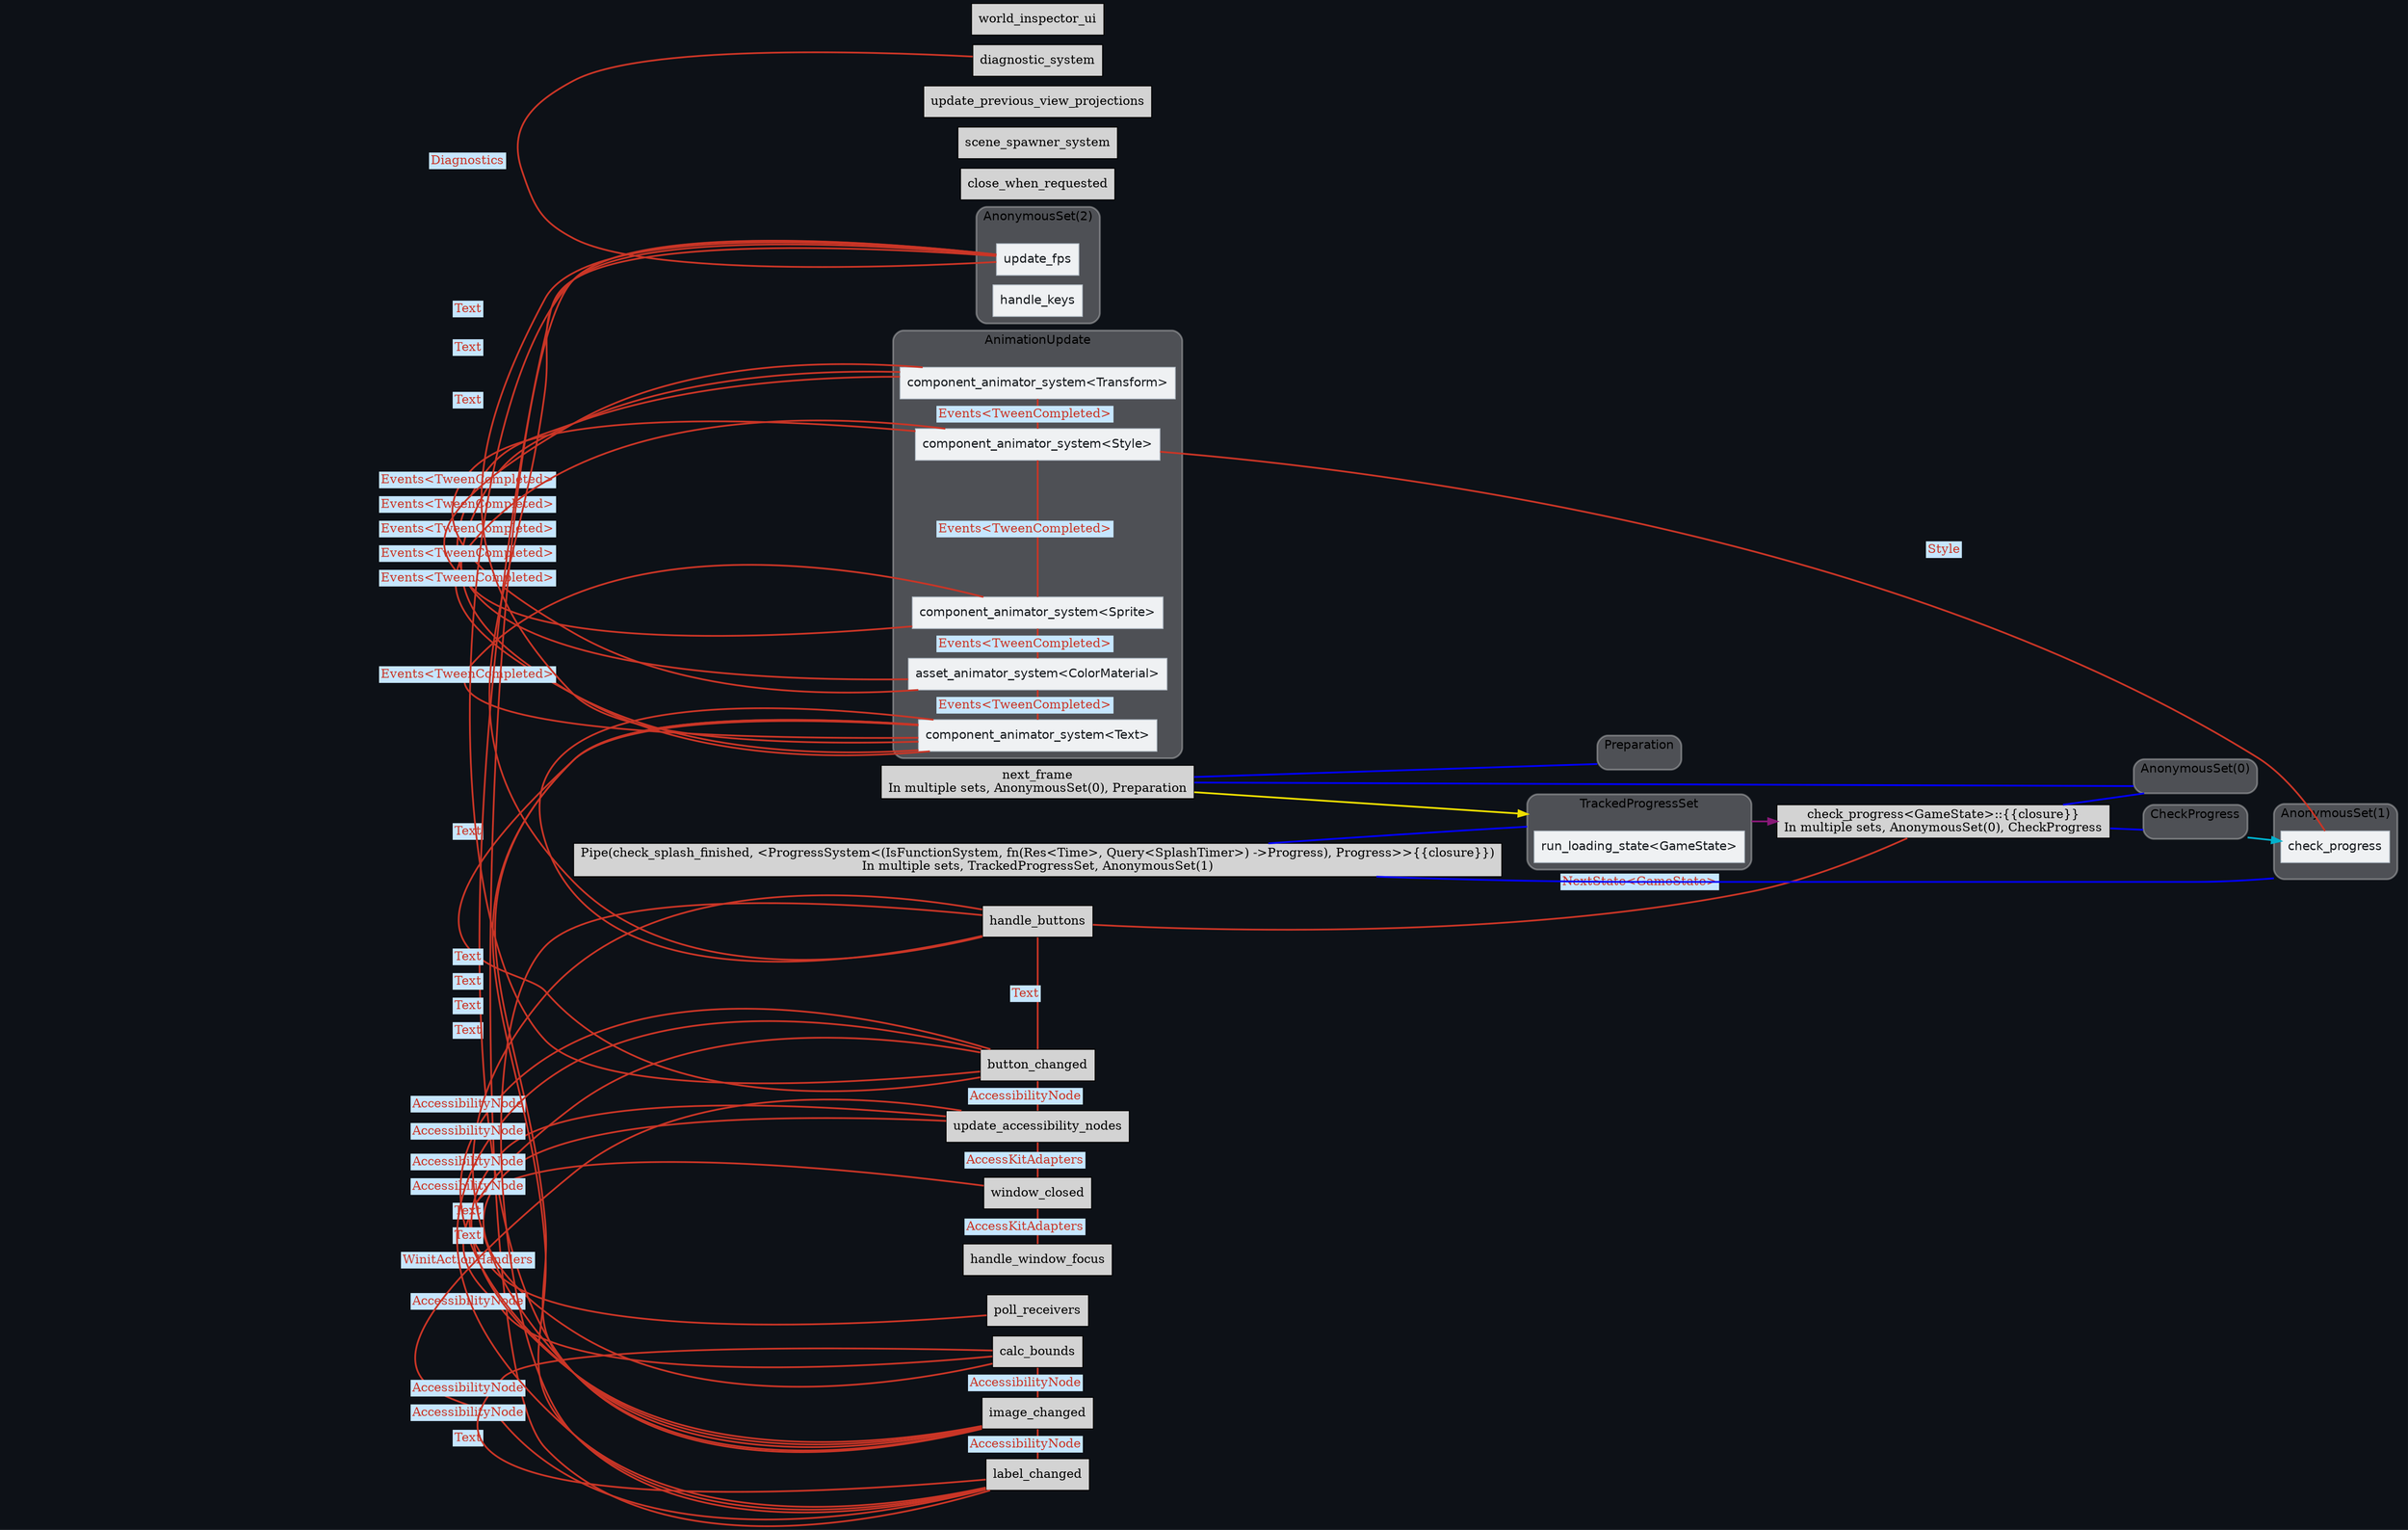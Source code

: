 digraph "" {
	"compound"="true";
	"splines"="spline";
	"rankdir"="LR";
	"bgcolor"="#0d1117";
	"fontname"="Helvetica";
	"nodesep"="0.15";
	edge ["penwidth"="2"];
	node ["shape"="box", "style"="filled"];
	subgraph "clusternode_Set(12)" {
		"style"="rounded,filled";
		"label"="AnimationUpdate";
		"tooltip"="AnimationUpdate";
		"fillcolor"="#ffffff44";
		"color"="#ffffff50";
		"penwidth"="2";
		"set_marker_node_Set(12)" ["style"="invis", "label"="", "height"="0", "shape"="point"]
		"node_System(11)" ["label"="component_animator_system<Transform>", "tooltip"="bevy_tweening::plugin::component_animator_system<bevy_transform::components::transform::Transform>", "fillcolor"="#eff1f3", "fontname"="Helvetica", "fontcolor"="#15191d", "color"="#b4bec7", "penwidth"="1"]
		"node_System(12)" ["label"="component_animator_system<Style>", "tooltip"="bevy_tweening::plugin::component_animator_system<bevy_ui::ui_node::Style>", "fillcolor"="#eff1f3", "fontname"="Helvetica", "fontcolor"="#15191d", "color"="#b4bec7", "penwidth"="1"]
		"node_System(13)" ["label"="component_animator_system<Sprite>", "tooltip"="bevy_tweening::plugin::component_animator_system<bevy_sprite::sprite::Sprite>", "fillcolor"="#eff1f3", "fontname"="Helvetica", "fontcolor"="#15191d", "color"="#b4bec7", "penwidth"="1"]
		"node_System(14)" ["label"="asset_animator_system<ColorMaterial>", "tooltip"="bevy_tweening::plugin::asset_animator_system<bevy_sprite::mesh2d::color_material::ColorMaterial>", "fillcolor"="#eff1f3", "fontname"="Helvetica", "fontcolor"="#15191d", "color"="#b4bec7", "penwidth"="1"]
		"node_System(15)" ["label"="component_animator_system<Text>", "tooltip"="bevy_tweening::plugin::component_animator_system<bevy_text::text::Text>", "fillcolor"="#eff1f3", "fontname"="Helvetica", "fontcolor"="#15191d", "color"="#b4bec7", "penwidth"="1"]
	}
	
	subgraph "clusternode_Set(18)" {
		"style"="rounded,filled";
		"label"="TrackedProgressSet";
		"tooltip"="TrackedProgressSet";
		"fillcolor"="#ffffff44";
		"color"="#ffffff50";
		"penwidth"="2";
		"set_marker_node_Set(18)" ["style"="invis", "label"="", "height"="0", "shape"="point"]
		"node_System(16)" ["label"="run_loading_state<GameState>", "tooltip"="bevy_asset_loader::loading_state::systems::run_loading_state<hello_bevy::GameState>", "fillcolor"="#eff1f3", "fontname"="Helvetica", "fontcolor"="#15191d", "color"="#b4bec7", "penwidth"="1"]
	}
	
	subgraph "clusternode_Set(19)" {
		"style"="rounded,filled";
		"label"="AnonymousSet(0)";
		"tooltip"="AnonymousSet(0)";
		"fillcolor"="#ffffff44";
		"color"="#ffffff50";
		"penwidth"="2";
		"set_marker_node_Set(19)" ["style"="invis", "label"="", "height"="0", "shape"="point"]
	}
	
	subgraph "clusternode_Set(21)" {
		"style"="rounded,filled";
		"label"="Preparation";
		"tooltip"="Preparation";
		"fillcolor"="#ffffff44";
		"color"="#ffffff50";
		"penwidth"="2";
		"set_marker_node_Set(21)" ["style"="invis", "label"="", "height"="0", "shape"="point"]
	}
	
	subgraph "clusternode_Set(23)" {
		"style"="rounded,filled";
		"label"="CheckProgress";
		"tooltip"="CheckProgress";
		"fillcolor"="#ffffff44";
		"color"="#ffffff50";
		"penwidth"="2";
		"set_marker_node_Set(23)" ["style"="invis", "label"="", "height"="0", "shape"="point"]
	}
	
	subgraph "clusternode_Set(24)" {
		"style"="rounded,filled";
		"label"="AnonymousSet(1)";
		"tooltip"="AnonymousSet(1)";
		"fillcolor"="#ffffff44";
		"color"="#ffffff50";
		"penwidth"="2";
		"set_marker_node_Set(24)" ["style"="invis", "label"="", "height"="0", "shape"="point"]
		"node_System(20)" ["label"="check_progress", "tooltip"="hello_bevy::load::check_progress", "fillcolor"="#eff1f3", "fontname"="Helvetica", "fontcolor"="#15191d", "color"="#b4bec7", "penwidth"="1"]
	}
	
	subgraph "clusternode_Set(31)" {
		"style"="rounded,filled";
		"label"="AnonymousSet(2)";
		"tooltip"="AnonymousSet(2)";
		"fillcolor"="#ffffff44";
		"color"="#ffffff50";
		"penwidth"="2";
		"set_marker_node_Set(31)" ["style"="invis", "label"="", "height"="0", "shape"="point"]
		"node_System(24)" ["label"="update_fps", "tooltip"="hello_bevy::debug::only_in_debug::update_fps", "fillcolor"="#eff1f3", "fontname"="Helvetica", "fontcolor"="#15191d", "color"="#b4bec7", "penwidth"="1"]
		"node_System(25)" ["label"="handle_keys", "tooltip"="hello_bevy::debug::only_in_debug::handle_keys", "fillcolor"="#eff1f3", "fontname"="Helvetica", "fontcolor"="#15191d", "color"="#b4bec7", "penwidth"="1"]
	}
	
	"node_System(0)" ["label"="close_when_requested", "tooltip"="bevy_window::system::close_when_requested"]
	"node_System(1)" ["label"="scene_spawner_system", "tooltip"="bevy_scene::scene_spawner::scene_spawner_system"]
	"node_System(2)" ["label"="handle_window_focus", "tooltip"="bevy_winit::accessibility::handle_window_focus"]
	"node_System(3)" ["label"="window_closed", "tooltip"="bevy_winit::accessibility::window_closed"]
	"node_System(4)" ["label"="poll_receivers", "tooltip"="bevy_winit::accessibility::poll_receivers"]
	"node_System(5)" ["label"="update_accessibility_nodes", "tooltip"="bevy_winit::accessibility::update_accessibility_nodes"]
	"node_System(6)" ["label"="calc_bounds", "tooltip"="bevy_ui::accessibility::calc_bounds"]
	"node_System(7)" ["label"="button_changed", "tooltip"="bevy_ui::accessibility::button_changed"]
	"node_System(8)" ["label"="image_changed", "tooltip"="bevy_ui::accessibility::image_changed"]
	"node_System(9)" ["label"="label_changed", "tooltip"="bevy_ui::accessibility::label_changed"]
	"node_System(10)" ["label"="update_previous_view_projections", "tooltip"="bevy_pbr::prepass::update_previous_view_projections"]
	"node_System(21)" ["label"="handle_buttons", "tooltip"="hello_bevy::menu::handle_buttons"]
	"node_System(22)" ["label"="diagnostic_system", "tooltip"="bevy_diagnostic::frame_time_diagnostics_plugin::FrameTimeDiagnosticsPlugin::diagnostic_system"]
	"node_System(23)" ["label"="world_inspector_ui", "tooltip"="bevy_inspector_egui::quick::world_inspector_ui"]
	"node_System(17)" -> "set_marker_node_Set(19)" ["dir"="none", "color"="blue", "lhead"="clusternode_Set(19)"]
	"node_System(17)" -> "set_marker_node_Set(21)" ["dir"="none", "color"="blue", "lhead"="clusternode_Set(21)"]
	"node_System(17)" ["label"="next_frame
In multiple sets, AnonymousSet(0), Preparation", "tooltip"="iyes_progress::next_frame"]
	"node_System(18)" -> "set_marker_node_Set(19)" ["dir"="none", "color"="blue", "lhead"="clusternode_Set(19)"]
	"node_System(18)" -> "set_marker_node_Set(23)" ["dir"="none", "color"="blue", "lhead"="clusternode_Set(23)"]
	"node_System(18)" ["label"="check_progress<GameState>::{{closure}}
In multiple sets, AnonymousSet(0), CheckProgress", "tooltip"="iyes_progress::check_progress<hello_bevy::GameState>::{{closure}}"]
	"node_System(19)" -> "set_marker_node_Set(18)" ["dir"="none", "color"="blue", "lhead"="clusternode_Set(18)"]
	"node_System(19)" -> "set_marker_node_Set(24)" ["dir"="none", "color"="blue", "lhead"="clusternode_Set(24)"]
	"node_System(19)" ["label"="Pipe(check_splash_finished, <ProgressSystem<(IsFunctionSystem, fn(Res<Time>, Query<SplashTimer>) ->Progress), Progress>>{{closure}})
In multiple sets, TrackedProgressSet, AnonymousSet(1)", "tooltip"="Pipe(hello_bevy::load::check_splash_finished, <hello_bevy::load::check_splash_finished as iyes_progress::ProgressSystem<(bevy_ecs::system::function_system::IsFunctionSystem, fn(bevy_ecs::change_detection::Res<bevy_time::time::Time>, bevy_ecs::system::query::Query<&mut hello_bevy::load::SplashTimer>) -> iyes_progress::Progress), iyes_progress::Progress>>::track_progress::{{closure}})"]
	"node_System(17)" -> "set_marker_node_Set(18)" ["lhead"="clusternode_Set(18)", "ltail"="", "tooltip"="next_frame → TrackedProgressSet", "color"="#eede00"]
	"set_marker_node_Set(18)" -> "node_System(18)" ["lhead"="", "ltail"="clusternode_Set(18)", "tooltip"="TrackedProgressSet → check_progress<GameState>::{{closure}}", "color"="#881877"]
	"set_marker_node_Set(23)" -> "node_System(20)" ["lhead"="", "ltail"="clusternode_Set(23)", "tooltip"="CheckProgress → check_progress", "color"="#00b0cc"]
	"node_System(3)" -> "node_System(2)" ["dir"="none", "constraint"="false", "color"="#c93526", "fontcolor"="#c93526", "label"=<<table border="0" cellborder="0"><tr><td bgcolor="#c6e6ff">AccessKitAdapters</td></tr></table>>, "labeltooltip"="window_closed — handle_window_focus"]
	"node_System(4)" -> "node_System(3)" ["dir"="none", "constraint"="false", "color"="#c93526", "fontcolor"="#c93526", "label"=<<table border="0" cellborder="0"><tr><td bgcolor="#c6e6ff">WinitActionHandlers</td></tr></table>>, "labeltooltip"="poll_receivers — window_closed"]
	"node_System(5)" -> "node_System(3)" ["dir"="none", "constraint"="false", "color"="#c93526", "fontcolor"="#c93526", "label"=<<table border="0" cellborder="0"><tr><td bgcolor="#c6e6ff">AccessKitAdapters</td></tr></table>>, "labeltooltip"="update_accessibility_nodes — window_closed"]
	"node_System(6)" -> "node_System(5)" ["dir"="none", "constraint"="false", "color"="#c93526", "fontcolor"="#c93526", "label"=<<table border="0" cellborder="0"><tr><td bgcolor="#c6e6ff">AccessibilityNode</td></tr></table>>, "labeltooltip"="calc_bounds — update_accessibility_nodes"]
	"node_System(7)" -> "node_System(5)" ["dir"="none", "constraint"="false", "color"="#c93526", "fontcolor"="#c93526", "label"=<<table border="0" cellborder="0"><tr><td bgcolor="#c6e6ff">AccessibilityNode</td></tr></table>>, "labeltooltip"="button_changed — update_accessibility_nodes"]
	"node_System(7)" -> "node_System(6)" ["dir"="none", "constraint"="false", "color"="#c93526", "fontcolor"="#c93526", "label"=<<table border="0" cellborder="0"><tr><td bgcolor="#c6e6ff">AccessibilityNode</td></tr></table>>, "labeltooltip"="button_changed — calc_bounds"]
	"node_System(7)" -> "node_System(15)" ["dir"="none", "constraint"="false", "color"="#c93526", "fontcolor"="#c93526", "label"=<<table border="0" cellborder="0"><tr><td bgcolor="#c6e6ff">Text</td></tr></table>>, "labeltooltip"="button_changed — component_animator_system<Text>"]
	"node_System(7)" -> "node_System(21)" ["dir"="none", "constraint"="false", "color"="#c93526", "fontcolor"="#c93526", "label"=<<table border="0" cellborder="0"><tr><td bgcolor="#c6e6ff">Text</td></tr></table>>, "labeltooltip"="button_changed — handle_buttons"]
	"node_System(8)" -> "node_System(5)" ["dir"="none", "constraint"="false", "color"="#c93526", "fontcolor"="#c93526", "label"=<<table border="0" cellborder="0"><tr><td bgcolor="#c6e6ff">AccessibilityNode</td></tr></table>>, "labeltooltip"="image_changed — update_accessibility_nodes"]
	"node_System(8)" -> "node_System(6)" ["dir"="none", "constraint"="false", "color"="#c93526", "fontcolor"="#c93526", "label"=<<table border="0" cellborder="0"><tr><td bgcolor="#c6e6ff">AccessibilityNode</td></tr></table>>, "labeltooltip"="image_changed — calc_bounds"]
	"node_System(8)" -> "node_System(7)" ["dir"="none", "constraint"="false", "color"="#c93526", "fontcolor"="#c93526", "label"=<<table border="0" cellborder="0"><tr><td bgcolor="#c6e6ff">AccessibilityNode</td></tr></table>>, "labeltooltip"="image_changed — button_changed"]
	"node_System(8)" -> "node_System(15)" ["dir"="none", "constraint"="false", "color"="#c93526", "fontcolor"="#c93526", "label"=<<table border="0" cellborder="0"><tr><td bgcolor="#c6e6ff">Text</td></tr></table>>, "labeltooltip"="image_changed — component_animator_system<Text>"]
	"node_System(8)" -> "node_System(21)" ["dir"="none", "constraint"="false", "color"="#c93526", "fontcolor"="#c93526", "label"=<<table border="0" cellborder="0"><tr><td bgcolor="#c6e6ff">Text</td></tr></table>>, "labeltooltip"="image_changed — handle_buttons"]
	"node_System(9)" -> "node_System(5)" ["dir"="none", "constraint"="false", "color"="#c93526", "fontcolor"="#c93526", "label"=<<table border="0" cellborder="0"><tr><td bgcolor="#c6e6ff">AccessibilityNode</td></tr></table>>, "labeltooltip"="label_changed — update_accessibility_nodes"]
	"node_System(9)" -> "node_System(6)" ["dir"="none", "constraint"="false", "color"="#c93526", "fontcolor"="#c93526", "label"=<<table border="0" cellborder="0"><tr><td bgcolor="#c6e6ff">AccessibilityNode</td></tr></table>>, "labeltooltip"="label_changed — calc_bounds"]
	"node_System(9)" -> "node_System(7)" ["dir"="none", "constraint"="false", "color"="#c93526", "fontcolor"="#c93526", "label"=<<table border="0" cellborder="0"><tr><td bgcolor="#c6e6ff">AccessibilityNode</td></tr></table>>, "labeltooltip"="label_changed — button_changed"]
	"node_System(9)" -> "node_System(8)" ["dir"="none", "constraint"="false", "color"="#c93526", "fontcolor"="#c93526", "label"=<<table border="0" cellborder="0"><tr><td bgcolor="#c6e6ff">AccessibilityNode</td></tr></table>>, "labeltooltip"="label_changed — image_changed"]
	"node_System(9)" -> "node_System(15)" ["dir"="none", "constraint"="false", "color"="#c93526", "fontcolor"="#c93526", "label"=<<table border="0" cellborder="0"><tr><td bgcolor="#c6e6ff">Text</td></tr></table>>, "labeltooltip"="label_changed — component_animator_system<Text>"]
	"node_System(9)" -> "node_System(21)" ["dir"="none", "constraint"="false", "color"="#c93526", "fontcolor"="#c93526", "label"=<<table border="0" cellborder="0"><tr><td bgcolor="#c6e6ff">Text</td></tr></table>>, "labeltooltip"="label_changed — handle_buttons"]
	"node_System(11)" -> "node_System(14)" ["dir"="none", "constraint"="false", "color"="#c93526", "fontcolor"="#c93526", "label"=<<table border="0" cellborder="0"><tr><td bgcolor="#c6e6ff">Events&lt;TweenCompleted&gt;</td></tr></table>>, "labeltooltip"="component_animator_system<Transform> — asset_animator_system<ColorMaterial>"]
	"node_System(11)" -> "node_System(15)" ["dir"="none", "constraint"="false", "color"="#c93526", "fontcolor"="#c93526", "label"=<<table border="0" cellborder="0"><tr><td bgcolor="#c6e6ff">Events&lt;TweenCompleted&gt;</td></tr></table>>, "labeltooltip"="component_animator_system<Transform> — component_animator_system<Text>"]
	"node_System(12)" -> "node_System(11)" ["dir"="none", "constraint"="false", "color"="#c93526", "fontcolor"="#c93526", "label"=<<table border="0" cellborder="0"><tr><td bgcolor="#c6e6ff">Events&lt;TweenCompleted&gt;</td></tr></table>>, "labeltooltip"="component_animator_system<Style> — component_animator_system<Transform>"]
	"node_System(12)" -> "node_System(13)" ["dir"="none", "constraint"="false", "color"="#c93526", "fontcolor"="#c93526", "label"=<<table border="0" cellborder="0"><tr><td bgcolor="#c6e6ff">Events&lt;TweenCompleted&gt;</td></tr></table>>, "labeltooltip"="component_animator_system<Style> — component_animator_system<Sprite>"]
	"node_System(12)" -> "node_System(14)" ["dir"="none", "constraint"="false", "color"="#c93526", "fontcolor"="#c93526", "label"=<<table border="0" cellborder="0"><tr><td bgcolor="#c6e6ff">Events&lt;TweenCompleted&gt;</td></tr></table>>, "labeltooltip"="component_animator_system<Style> — asset_animator_system<ColorMaterial>"]
	"node_System(12)" -> "node_System(15)" ["dir"="none", "constraint"="false", "color"="#c93526", "fontcolor"="#c93526", "label"=<<table border="0" cellborder="0"><tr><td bgcolor="#c6e6ff">Events&lt;TweenCompleted&gt;</td></tr></table>>, "labeltooltip"="component_animator_system<Style> — component_animator_system<Text>"]
	"node_System(12)" -> "node_System(20)" ["dir"="none", "constraint"="false", "color"="#c93526", "fontcolor"="#c93526", "label"=<<table border="0" cellborder="0"><tr><td bgcolor="#c6e6ff">Style</td></tr></table>>, "labeltooltip"="component_animator_system<Style> — check_progress"]
	"node_System(13)" -> "node_System(11)" ["dir"="none", "constraint"="false", "color"="#c93526", "fontcolor"="#c93526", "label"=<<table border="0" cellborder="0"><tr><td bgcolor="#c6e6ff">Events&lt;TweenCompleted&gt;</td></tr></table>>, "labeltooltip"="component_animator_system<Sprite> — component_animator_system<Transform>"]
	"node_System(13)" -> "node_System(14)" ["dir"="none", "constraint"="false", "color"="#c93526", "fontcolor"="#c93526", "label"=<<table border="0" cellborder="0"><tr><td bgcolor="#c6e6ff">Events&lt;TweenCompleted&gt;</td></tr></table>>, "labeltooltip"="component_animator_system<Sprite> — asset_animator_system<ColorMaterial>"]
	"node_System(13)" -> "node_System(15)" ["dir"="none", "constraint"="false", "color"="#c93526", "fontcolor"="#c93526", "label"=<<table border="0" cellborder="0"><tr><td bgcolor="#c6e6ff">Events&lt;TweenCompleted&gt;</td></tr></table>>, "labeltooltip"="component_animator_system<Sprite> — component_animator_system<Text>"]
	"node_System(14)" -> "node_System(15)" ["dir"="none", "constraint"="false", "color"="#c93526", "fontcolor"="#c93526", "label"=<<table border="0" cellborder="0"><tr><td bgcolor="#c6e6ff">Events&lt;TweenCompleted&gt;</td></tr></table>>, "labeltooltip"="asset_animator_system<ColorMaterial> — component_animator_system<Text>"]
	"node_System(15)" -> "node_System(21)" ["dir"="none", "constraint"="false", "color"="#c93526", "fontcolor"="#c93526", "label"=<<table border="0" cellborder="0"><tr><td bgcolor="#c6e6ff">Text</td></tr></table>>, "labeltooltip"="component_animator_system<Text> — handle_buttons"]
	"node_System(18)" -> "node_System(21)" ["dir"="none", "constraint"="false", "color"="#c93526", "fontcolor"="#c93526", "label"=<<table border="0" cellborder="0"><tr><td bgcolor="#c6e6ff">NextState&lt;GameState&gt;</td></tr></table>>, "labeltooltip"="check_progress<GameState>::{{closure}} — handle_buttons"]
	"node_System(24)" -> "node_System(7)" ["dir"="none", "constraint"="false", "color"="#c93526", "fontcolor"="#c93526", "label"=<<table border="0" cellborder="0"><tr><td bgcolor="#c6e6ff">Text</td></tr></table>>, "labeltooltip"="update_fps — button_changed"]
	"node_System(24)" -> "node_System(8)" ["dir"="none", "constraint"="false", "color"="#c93526", "fontcolor"="#c93526", "label"=<<table border="0" cellborder="0"><tr><td bgcolor="#c6e6ff">Text</td></tr></table>>, "labeltooltip"="update_fps — image_changed"]
	"node_System(24)" -> "node_System(9)" ["dir"="none", "constraint"="false", "color"="#c93526", "fontcolor"="#c93526", "label"=<<table border="0" cellborder="0"><tr><td bgcolor="#c6e6ff">Text</td></tr></table>>, "labeltooltip"="update_fps — label_changed"]
	"node_System(24)" -> "node_System(15)" ["dir"="none", "constraint"="false", "color"="#c93526", "fontcolor"="#c93526", "label"=<<table border="0" cellborder="0"><tr><td bgcolor="#c6e6ff">Text</td></tr></table>>, "labeltooltip"="update_fps — component_animator_system<Text>"]
	"node_System(24)" -> "node_System(21)" ["dir"="none", "constraint"="false", "color"="#c93526", "fontcolor"="#c93526", "label"=<<table border="0" cellborder="0"><tr><td bgcolor="#c6e6ff">Text</td></tr></table>>, "labeltooltip"="update_fps — handle_buttons"]
	"node_System(24)" -> "node_System(22)" ["dir"="none", "constraint"="false", "color"="#c93526", "fontcolor"="#c93526", "label"=<<table border="0" cellborder="0"><tr><td bgcolor="#c6e6ff">Diagnostics</td></tr></table>>, "labeltooltip"="update_fps — diagnostic_system"]
}
